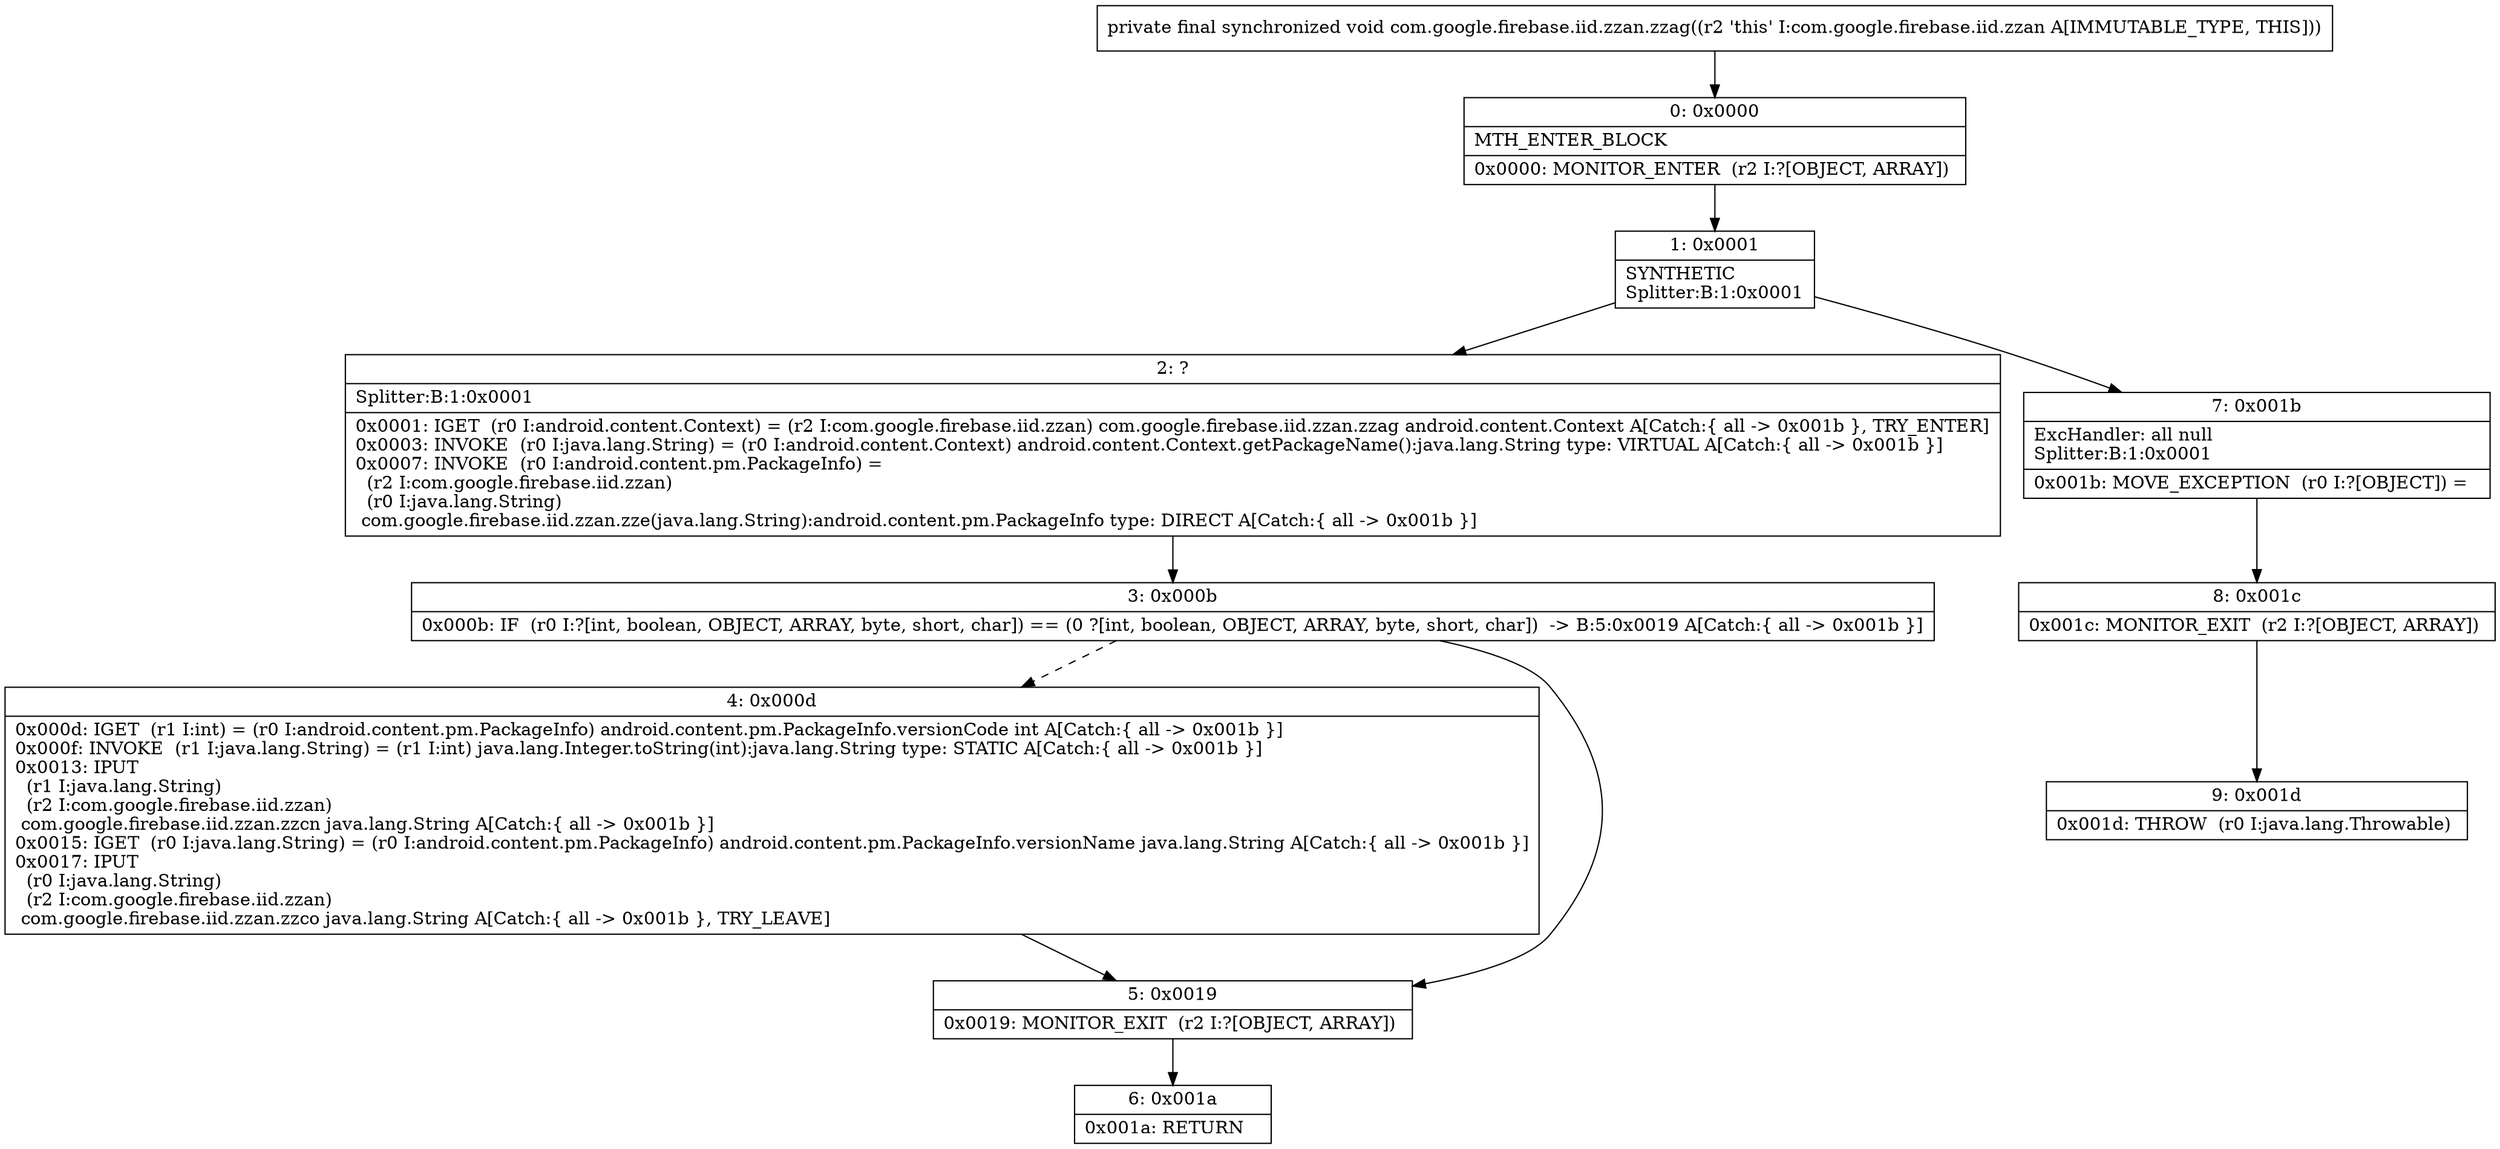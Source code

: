 digraph "CFG forcom.google.firebase.iid.zzan.zzag()V" {
Node_0 [shape=record,label="{0\:\ 0x0000|MTH_ENTER_BLOCK\l|0x0000: MONITOR_ENTER  (r2 I:?[OBJECT, ARRAY]) \l}"];
Node_1 [shape=record,label="{1\:\ 0x0001|SYNTHETIC\lSplitter:B:1:0x0001\l}"];
Node_2 [shape=record,label="{2\:\ ?|Splitter:B:1:0x0001\l|0x0001: IGET  (r0 I:android.content.Context) = (r2 I:com.google.firebase.iid.zzan) com.google.firebase.iid.zzan.zzag android.content.Context A[Catch:\{ all \-\> 0x001b \}, TRY_ENTER]\l0x0003: INVOKE  (r0 I:java.lang.String) = (r0 I:android.content.Context) android.content.Context.getPackageName():java.lang.String type: VIRTUAL A[Catch:\{ all \-\> 0x001b \}]\l0x0007: INVOKE  (r0 I:android.content.pm.PackageInfo) = \l  (r2 I:com.google.firebase.iid.zzan)\l  (r0 I:java.lang.String)\l com.google.firebase.iid.zzan.zze(java.lang.String):android.content.pm.PackageInfo type: DIRECT A[Catch:\{ all \-\> 0x001b \}]\l}"];
Node_3 [shape=record,label="{3\:\ 0x000b|0x000b: IF  (r0 I:?[int, boolean, OBJECT, ARRAY, byte, short, char]) == (0 ?[int, boolean, OBJECT, ARRAY, byte, short, char])  \-\> B:5:0x0019 A[Catch:\{ all \-\> 0x001b \}]\l}"];
Node_4 [shape=record,label="{4\:\ 0x000d|0x000d: IGET  (r1 I:int) = (r0 I:android.content.pm.PackageInfo) android.content.pm.PackageInfo.versionCode int A[Catch:\{ all \-\> 0x001b \}]\l0x000f: INVOKE  (r1 I:java.lang.String) = (r1 I:int) java.lang.Integer.toString(int):java.lang.String type: STATIC A[Catch:\{ all \-\> 0x001b \}]\l0x0013: IPUT  \l  (r1 I:java.lang.String)\l  (r2 I:com.google.firebase.iid.zzan)\l com.google.firebase.iid.zzan.zzcn java.lang.String A[Catch:\{ all \-\> 0x001b \}]\l0x0015: IGET  (r0 I:java.lang.String) = (r0 I:android.content.pm.PackageInfo) android.content.pm.PackageInfo.versionName java.lang.String A[Catch:\{ all \-\> 0x001b \}]\l0x0017: IPUT  \l  (r0 I:java.lang.String)\l  (r2 I:com.google.firebase.iid.zzan)\l com.google.firebase.iid.zzan.zzco java.lang.String A[Catch:\{ all \-\> 0x001b \}, TRY_LEAVE]\l}"];
Node_5 [shape=record,label="{5\:\ 0x0019|0x0019: MONITOR_EXIT  (r2 I:?[OBJECT, ARRAY]) \l}"];
Node_6 [shape=record,label="{6\:\ 0x001a|0x001a: RETURN   \l}"];
Node_7 [shape=record,label="{7\:\ 0x001b|ExcHandler: all null\lSplitter:B:1:0x0001\l|0x001b: MOVE_EXCEPTION  (r0 I:?[OBJECT]) =  \l}"];
Node_8 [shape=record,label="{8\:\ 0x001c|0x001c: MONITOR_EXIT  (r2 I:?[OBJECT, ARRAY]) \l}"];
Node_9 [shape=record,label="{9\:\ 0x001d|0x001d: THROW  (r0 I:java.lang.Throwable) \l}"];
MethodNode[shape=record,label="{private final synchronized void com.google.firebase.iid.zzan.zzag((r2 'this' I:com.google.firebase.iid.zzan A[IMMUTABLE_TYPE, THIS])) }"];
MethodNode -> Node_0;
Node_0 -> Node_1;
Node_1 -> Node_2;
Node_1 -> Node_7;
Node_2 -> Node_3;
Node_3 -> Node_4[style=dashed];
Node_3 -> Node_5;
Node_4 -> Node_5;
Node_5 -> Node_6;
Node_7 -> Node_8;
Node_8 -> Node_9;
}

